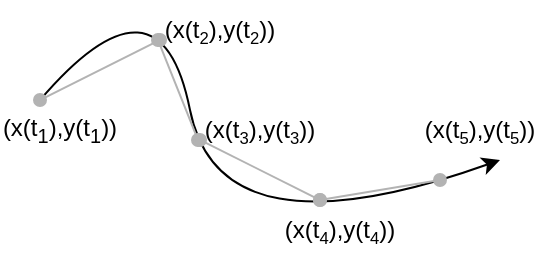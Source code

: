 <mxfile>
    <diagram id="sS8LpSfT4PCQ-tEmXgXi" name="Page-1">
        <mxGraphModel dx="1066" dy="501" grid="1" gridSize="10" guides="1" tooltips="1" connect="1" arrows="1" fold="1" page="1" pageScale="1" pageWidth="827" pageHeight="1169" math="0" shadow="0">
            <root>
                <mxCell id="0"/>
                <mxCell id="1" parent="0"/>
                <mxCell id="11" value="" style="curved=1;endArrow=classic;html=1;strokeColor=#000000;" edge="1" parent="1">
                    <mxGeometry width="50" height="50" relative="1" as="geometry">
                        <mxPoint x="420" y="340" as="sourcePoint"/>
                        <mxPoint x="650" y="370" as="targetPoint"/>
                        <Array as="points">
                            <mxPoint x="480" y="270"/>
                            <mxPoint x="510" y="420"/>
                        </Array>
                    </mxGeometry>
                </mxCell>
                <mxCell id="12" value="" style="endArrow=oval;html=1;strokeColor=#B3B3B3;curved=1;startArrow=oval;startFill=1;endFill=1;" edge="1" parent="1">
                    <mxGeometry width="50" height="50" relative="1" as="geometry">
                        <mxPoint x="420" y="340" as="sourcePoint"/>
                        <mxPoint x="480" y="310" as="targetPoint"/>
                    </mxGeometry>
                </mxCell>
                <mxCell id="13" value="" style="endArrow=oval;html=1;strokeColor=#B3B3B3;curved=1;startArrow=oval;startFill=1;endFill=1;" edge="1" parent="1">
                    <mxGeometry width="50" height="50" relative="1" as="geometry">
                        <mxPoint x="499" y="360" as="sourcePoint"/>
                        <mxPoint x="479" y="310" as="targetPoint"/>
                    </mxGeometry>
                </mxCell>
                <mxCell id="14" value="" style="endArrow=oval;html=1;strokeColor=#B3B3B3;curved=1;startArrow=oval;startFill=1;endFill=1;" edge="1" parent="1">
                    <mxGeometry width="50" height="50" relative="1" as="geometry">
                        <mxPoint x="560" y="390" as="sourcePoint"/>
                        <mxPoint x="500" y="360" as="targetPoint"/>
                    </mxGeometry>
                </mxCell>
                <mxCell id="15" value="" style="endArrow=oval;html=1;strokeColor=#B3B3B3;curved=1;startArrow=oval;startFill=1;endFill=1;" edge="1" parent="1">
                    <mxGeometry width="50" height="50" relative="1" as="geometry">
                        <mxPoint x="560" y="390" as="sourcePoint"/>
                        <mxPoint x="620" y="380" as="targetPoint"/>
                    </mxGeometry>
                </mxCell>
                <mxCell id="18" value="(x(t&lt;sub&gt;1&lt;/sub&gt;),y(t&lt;sub&gt;1&lt;/sub&gt;))" style="text;html=1;strokeColor=none;fillColor=none;align=center;verticalAlign=middle;whiteSpace=wrap;rounded=0;" vertex="1" parent="1">
                    <mxGeometry x="400" y="340" width="60" height="30" as="geometry"/>
                </mxCell>
                <mxCell id="19" value="(x(t&lt;span style=&quot;font-size: 10px;&quot;&gt;&lt;sub&gt;2&lt;/sub&gt;&lt;/span&gt;),y(t&lt;span style=&quot;font-size: 10px;&quot;&gt;&lt;sub&gt;2&lt;/sub&gt;&lt;/span&gt;))" style="text;html=1;strokeColor=none;fillColor=none;align=center;verticalAlign=middle;whiteSpace=wrap;rounded=0;" vertex="1" parent="1">
                    <mxGeometry x="480" y="290" width="60" height="30" as="geometry"/>
                </mxCell>
                <mxCell id="20" value="(x(t&lt;span style=&quot;font-size: 10px;&quot;&gt;&lt;sub&gt;3&lt;/sub&gt;&lt;/span&gt;),y(t&lt;span style=&quot;font-size: 10px;&quot;&gt;&lt;sub&gt;3&lt;/sub&gt;&lt;/span&gt;))" style="text;html=1;strokeColor=none;fillColor=none;align=center;verticalAlign=middle;whiteSpace=wrap;rounded=0;" vertex="1" parent="1">
                    <mxGeometry x="500" y="340" width="60" height="30" as="geometry"/>
                </mxCell>
                <mxCell id="21" value="(x(t&lt;span style=&quot;font-size: 10px;&quot;&gt;&lt;sub&gt;4&lt;/sub&gt;&lt;/span&gt;),y(t&lt;span style=&quot;font-size: 10px;&quot;&gt;&lt;sub&gt;4&lt;/sub&gt;&lt;/span&gt;))" style="text;html=1;strokeColor=none;fillColor=none;align=center;verticalAlign=middle;whiteSpace=wrap;rounded=0;" vertex="1" parent="1">
                    <mxGeometry x="540" y="390" width="60" height="30" as="geometry"/>
                </mxCell>
                <mxCell id="22" value="(x(t&lt;span style=&quot;font-size: 10px;&quot;&gt;&lt;sub&gt;5&lt;/sub&gt;&lt;/span&gt;),y(t&lt;span style=&quot;font-size: 10px;&quot;&gt;&lt;sub&gt;5&lt;/sub&gt;&lt;/span&gt;))" style="text;html=1;strokeColor=none;fillColor=none;align=center;verticalAlign=middle;whiteSpace=wrap;rounded=0;" vertex="1" parent="1">
                    <mxGeometry x="610" y="340" width="60" height="30" as="geometry"/>
                </mxCell>
            </root>
        </mxGraphModel>
    </diagram>
</mxfile>